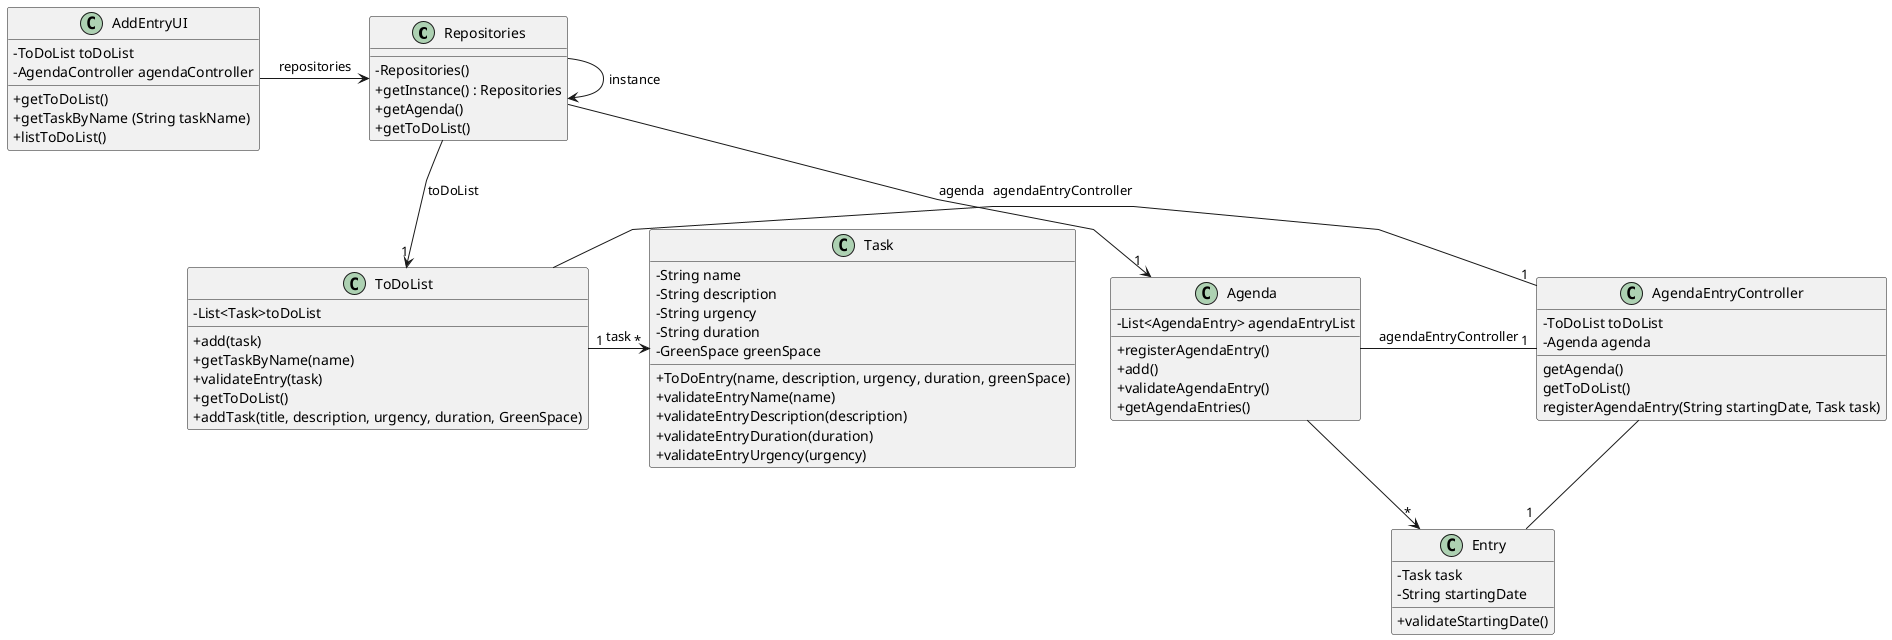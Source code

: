 @startuml
'skinparam monochrome true
skinparam packageStyle rectangle
skinparam shadowing false
skinparam linetype polyline
'skinparam linetype orto

skinparam classAttributeIconSize 0

'left to right direction
class Repositories {
    - Repositories()
    + getInstance() : Repositories
    + getAgenda()
    + getToDoList()
}
class ToDoList{
    -List<Task>toDoList
    +add(task)
    +getTaskByName(name)
    +validateEntry(task)
    +getToDoList()
    +addTask(title, description, urgency, duration, GreenSpace)
    }


class Task{
    -String name
    -String description
    -String urgency
    -String duration
    -GreenSpace greenSpace
    +ToDoEntry(name, description, urgency, duration, greenSpace)
    +validateEntryName(name)
    +validateEntryDescription(description)
    +validateEntryDuration(duration)
    +validateEntryUrgency(urgency)


}

class Entry{
-Task task
-String startingDate
+validateStartingDate()
}


class Agenda{
- List<AgendaEntry> agendaEntryList
+registerAgendaEntry()
+add()
+validateAgendaEntry()
+getAgendaEntries()
}


class AgendaEntryController{
-ToDoList toDoList
-Agenda agenda
getAgenda()
getToDoList()
registerAgendaEntry(String startingDate, Task task)
}

class AddEntryUI{
-ToDoList toDoList
-AgendaController agendaController
+getToDoList()
+getTaskByName (String taskName)
+listToDoList()
}

AddEntryUI -> Repositories : repositories

Repositories -> Repositories : instance

ToDoList "1"-> "*"Task : task

Repositories --> "1"ToDoList : toDoList

Repositories --> "1"Agenda : agenda

Agenda --> "*"Entry

Agenda - "1"AgendaEntryController : agendaEntryController

ToDoList - "1"AgendaEntryController : agendaEntryController

AgendaEntryController - "1"Entry





@enduml